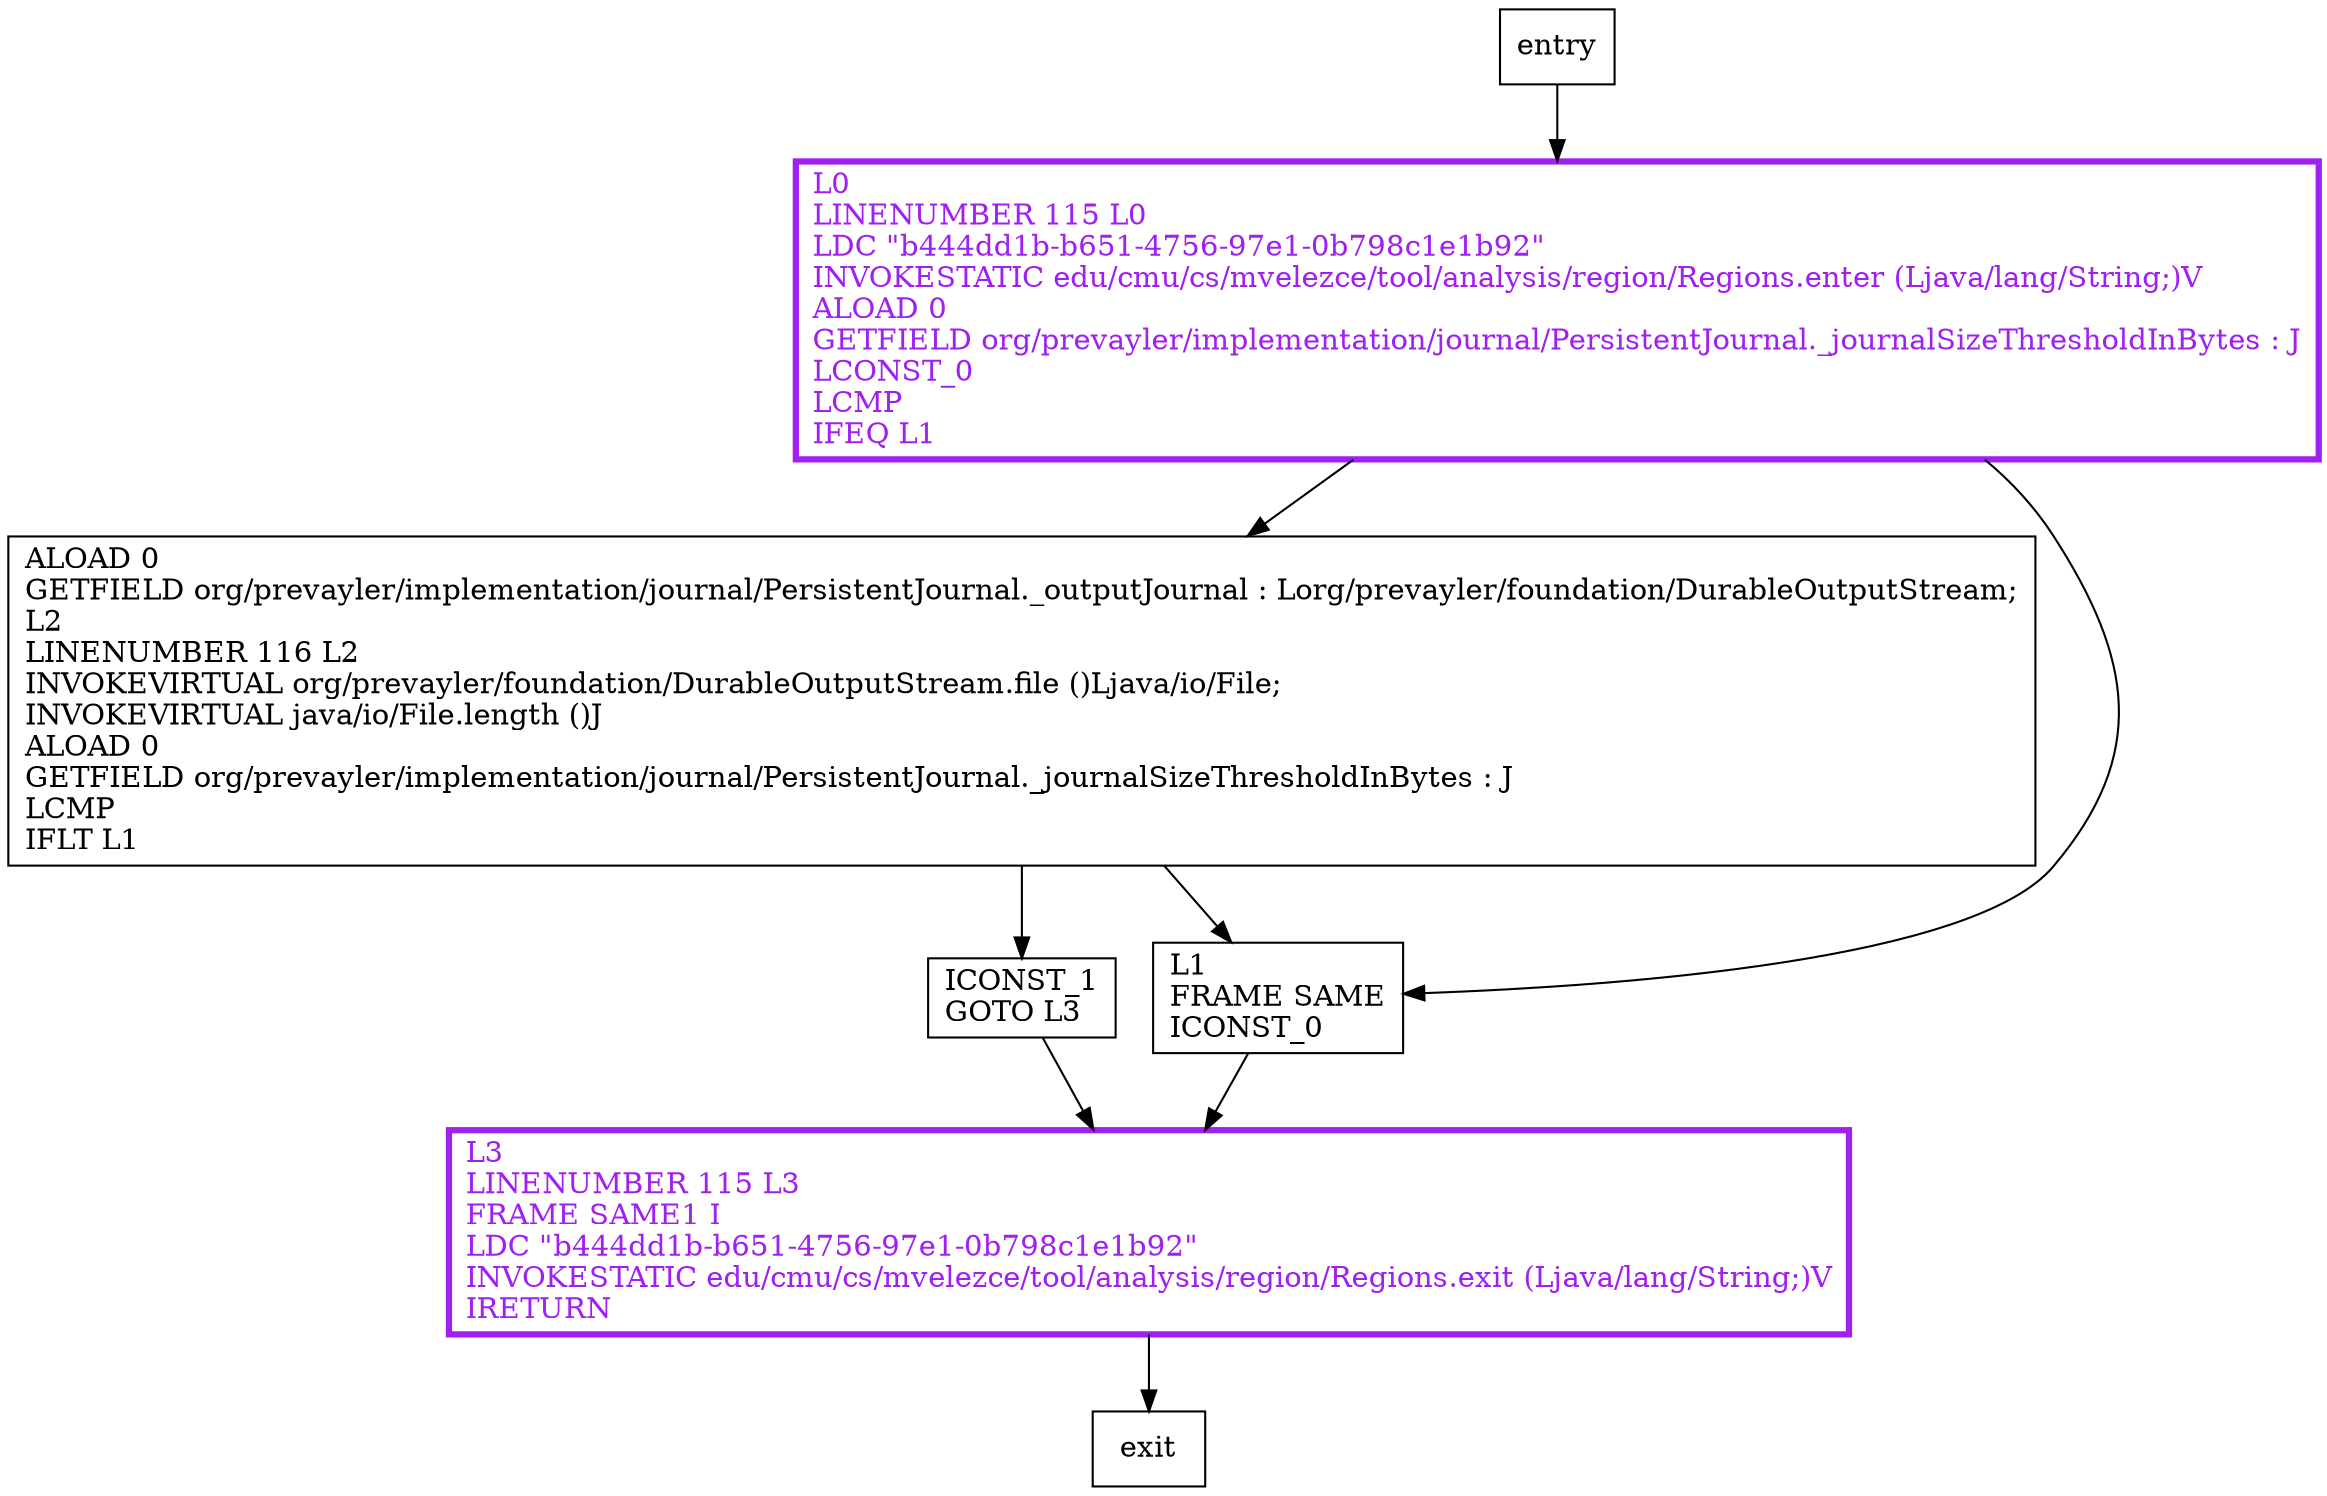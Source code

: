 digraph isOutputJournalTooBig {
node [shape=record];
1156514988 [label="ALOAD 0\lGETFIELD org/prevayler/implementation/journal/PersistentJournal._outputJournal : Lorg/prevayler/foundation/DurableOutputStream;\lL2\lLINENUMBER 116 L2\lINVOKEVIRTUAL org/prevayler/foundation/DurableOutputStream.file ()Ljava/io/File;\lINVOKEVIRTUAL java/io/File.length ()J\lALOAD 0\lGETFIELD org/prevayler/implementation/journal/PersistentJournal._journalSizeThresholdInBytes : J\lLCMP\lIFLT L1\l"];
1584523476 [label="ICONST_1\lGOTO L3\l"];
1358395794 [label="L3\lLINENUMBER 115 L3\lFRAME SAME1 I\lLDC \"b444dd1b-b651-4756-97e1-0b798c1e1b92\"\lINVOKESTATIC edu/cmu/cs/mvelezce/tool/analysis/region/Regions.exit (Ljava/lang/String;)V\lIRETURN\l"];
1355146190 [label="L1\lFRAME SAME\lICONST_0\l"];
1755103898 [label="L0\lLINENUMBER 115 L0\lLDC \"b444dd1b-b651-4756-97e1-0b798c1e1b92\"\lINVOKESTATIC edu/cmu/cs/mvelezce/tool/analysis/region/Regions.enter (Ljava/lang/String;)V\lALOAD 0\lGETFIELD org/prevayler/implementation/journal/PersistentJournal._journalSizeThresholdInBytes : J\lLCONST_0\lLCMP\lIFEQ L1\l"];
entry;
exit;
1156514988 -> 1584523476;
1156514988 -> 1355146190;
entry -> 1755103898;
1584523476 -> 1358395794;
1358395794 -> exit;
1355146190 -> 1358395794;
1755103898 -> 1156514988;
1755103898 -> 1355146190;
1358395794[fontcolor="purple", penwidth=3, color="purple"];
1755103898[fontcolor="purple", penwidth=3, color="purple"];
}
